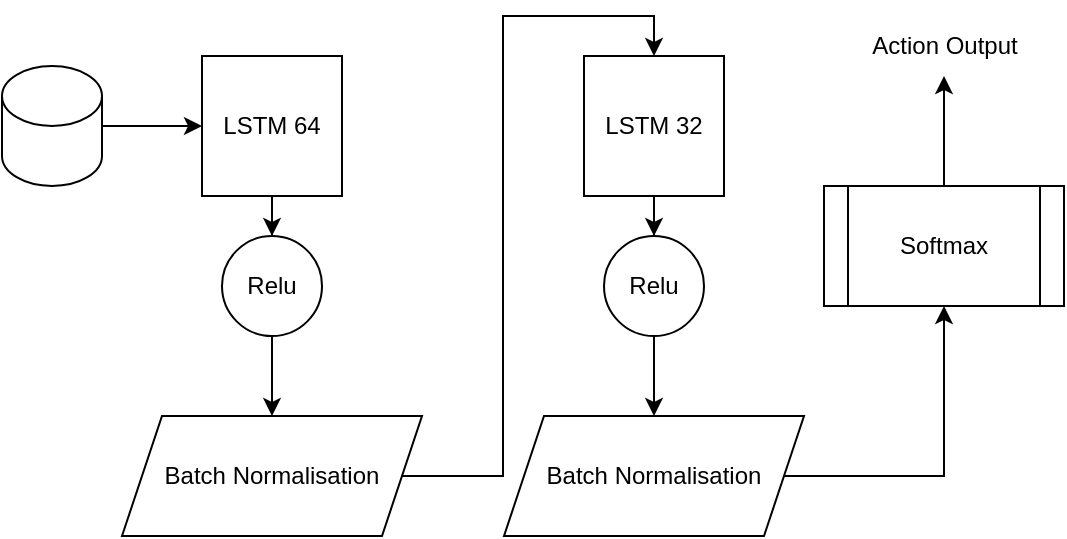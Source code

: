 <mxfile version="26.1.0">
  <diagram name="Page-1" id="2xDqOJnQdh4NMvfVqRwJ">
    <mxGraphModel dx="1067" dy="628" grid="1" gridSize="10" guides="1" tooltips="1" connect="1" arrows="1" fold="1" page="1" pageScale="1" pageWidth="827" pageHeight="1169" math="0" shadow="0">
      <root>
        <mxCell id="0" />
        <mxCell id="1" parent="0" />
        <mxCell id="5ERFgUPLIGtUsqPJFv1Z-12" style="edgeStyle=orthogonalEdgeStyle;rounded=0;orthogonalLoop=1;jettySize=auto;html=1;" edge="1" parent="1" source="5ERFgUPLIGtUsqPJFv1Z-1">
          <mxGeometry relative="1" as="geometry">
            <mxPoint x="150" y="145" as="targetPoint" />
          </mxGeometry>
        </mxCell>
        <mxCell id="5ERFgUPLIGtUsqPJFv1Z-1" value="" style="shape=cylinder3;whiteSpace=wrap;html=1;boundedLbl=1;backgroundOutline=1;size=15;" vertex="1" parent="1">
          <mxGeometry x="50" y="115" width="50" height="60" as="geometry" />
        </mxCell>
        <mxCell id="5ERFgUPLIGtUsqPJFv1Z-18" style="edgeStyle=orthogonalEdgeStyle;rounded=0;orthogonalLoop=1;jettySize=auto;html=1;entryX=0.5;entryY=0;entryDx=0;entryDy=0;" edge="1" parent="1" source="5ERFgUPLIGtUsqPJFv1Z-3" target="5ERFgUPLIGtUsqPJFv1Z-16">
          <mxGeometry relative="1" as="geometry" />
        </mxCell>
        <mxCell id="5ERFgUPLIGtUsqPJFv1Z-3" value="LSTM 64" style="whiteSpace=wrap;html=1;aspect=fixed;" vertex="1" parent="1">
          <mxGeometry x="150" y="110" width="70" height="70" as="geometry" />
        </mxCell>
        <mxCell id="5ERFgUPLIGtUsqPJFv1Z-22" style="edgeStyle=orthogonalEdgeStyle;rounded=0;orthogonalLoop=1;jettySize=auto;html=1;entryX=0.5;entryY=0;entryDx=0;entryDy=0;" edge="1" parent="1" source="5ERFgUPLIGtUsqPJFv1Z-4" target="5ERFgUPLIGtUsqPJFv1Z-21">
          <mxGeometry relative="1" as="geometry" />
        </mxCell>
        <mxCell id="5ERFgUPLIGtUsqPJFv1Z-4" value="LSTM 32" style="whiteSpace=wrap;html=1;aspect=fixed;" vertex="1" parent="1">
          <mxGeometry x="341" y="110" width="70" height="70" as="geometry" />
        </mxCell>
        <mxCell id="5ERFgUPLIGtUsqPJFv1Z-19" style="edgeStyle=orthogonalEdgeStyle;rounded=0;orthogonalLoop=1;jettySize=auto;html=1;entryX=0.5;entryY=0;entryDx=0;entryDy=0;" edge="1" parent="1" source="5ERFgUPLIGtUsqPJFv1Z-16" target="5ERFgUPLIGtUsqPJFv1Z-17">
          <mxGeometry relative="1" as="geometry" />
        </mxCell>
        <mxCell id="5ERFgUPLIGtUsqPJFv1Z-16" value="Relu" style="ellipse;whiteSpace=wrap;html=1;aspect=fixed;" vertex="1" parent="1">
          <mxGeometry x="160" y="200" width="50" height="50" as="geometry" />
        </mxCell>
        <mxCell id="5ERFgUPLIGtUsqPJFv1Z-20" style="edgeStyle=orthogonalEdgeStyle;rounded=0;orthogonalLoop=1;jettySize=auto;html=1;entryX=0.5;entryY=0;entryDx=0;entryDy=0;" edge="1" parent="1" source="5ERFgUPLIGtUsqPJFv1Z-17" target="5ERFgUPLIGtUsqPJFv1Z-4">
          <mxGeometry relative="1" as="geometry" />
        </mxCell>
        <mxCell id="5ERFgUPLIGtUsqPJFv1Z-17" value="Batch Normalisation" style="shape=parallelogram;perimeter=parallelogramPerimeter;whiteSpace=wrap;html=1;fixedSize=1;" vertex="1" parent="1">
          <mxGeometry x="110" y="290" width="150" height="60" as="geometry" />
        </mxCell>
        <mxCell id="5ERFgUPLIGtUsqPJFv1Z-24" style="edgeStyle=orthogonalEdgeStyle;rounded=0;orthogonalLoop=1;jettySize=auto;html=1;entryX=0.5;entryY=0;entryDx=0;entryDy=0;" edge="1" parent="1" source="5ERFgUPLIGtUsqPJFv1Z-21" target="5ERFgUPLIGtUsqPJFv1Z-23">
          <mxGeometry relative="1" as="geometry">
            <mxPoint x="376" y="280" as="targetPoint" />
          </mxGeometry>
        </mxCell>
        <mxCell id="5ERFgUPLIGtUsqPJFv1Z-21" value="Relu" style="ellipse;whiteSpace=wrap;html=1;aspect=fixed;" vertex="1" parent="1">
          <mxGeometry x="351" y="200" width="50" height="50" as="geometry" />
        </mxCell>
        <mxCell id="5ERFgUPLIGtUsqPJFv1Z-25" style="edgeStyle=orthogonalEdgeStyle;rounded=0;orthogonalLoop=1;jettySize=auto;html=1;entryX=0.5;entryY=1;entryDx=0;entryDy=0;" edge="1" parent="1" source="5ERFgUPLIGtUsqPJFv1Z-23" target="5ERFgUPLIGtUsqPJFv1Z-26">
          <mxGeometry relative="1" as="geometry">
            <mxPoint x="471" y="170" as="targetPoint" />
          </mxGeometry>
        </mxCell>
        <mxCell id="5ERFgUPLIGtUsqPJFv1Z-23" value="Batch Normalisation" style="shape=parallelogram;perimeter=parallelogramPerimeter;whiteSpace=wrap;html=1;fixedSize=1;" vertex="1" parent="1">
          <mxGeometry x="301" y="290" width="150" height="60" as="geometry" />
        </mxCell>
        <mxCell id="5ERFgUPLIGtUsqPJFv1Z-27" style="edgeStyle=orthogonalEdgeStyle;rounded=0;orthogonalLoop=1;jettySize=auto;html=1;" edge="1" parent="1" source="5ERFgUPLIGtUsqPJFv1Z-26">
          <mxGeometry relative="1" as="geometry">
            <mxPoint x="521" y="120" as="targetPoint" />
          </mxGeometry>
        </mxCell>
        <mxCell id="5ERFgUPLIGtUsqPJFv1Z-26" value="&lt;div&gt;&lt;span style=&quot;font-size: 12px;&quot;&gt;Softmax&lt;/span&gt;&lt;br&gt;&lt;/div&gt;" style="shape=process;whiteSpace=wrap;html=1;backgroundOutline=1;" vertex="1" parent="1">
          <mxGeometry x="461" y="175" width="120" height="60" as="geometry" />
        </mxCell>
        <mxCell id="5ERFgUPLIGtUsqPJFv1Z-28" value="Action Output" style="text;html=1;align=center;verticalAlign=middle;resizable=0;points=[];autosize=1;strokeColor=none;fillColor=none;" vertex="1" parent="1">
          <mxGeometry x="471" y="90" width="100" height="30" as="geometry" />
        </mxCell>
      </root>
    </mxGraphModel>
  </diagram>
</mxfile>
